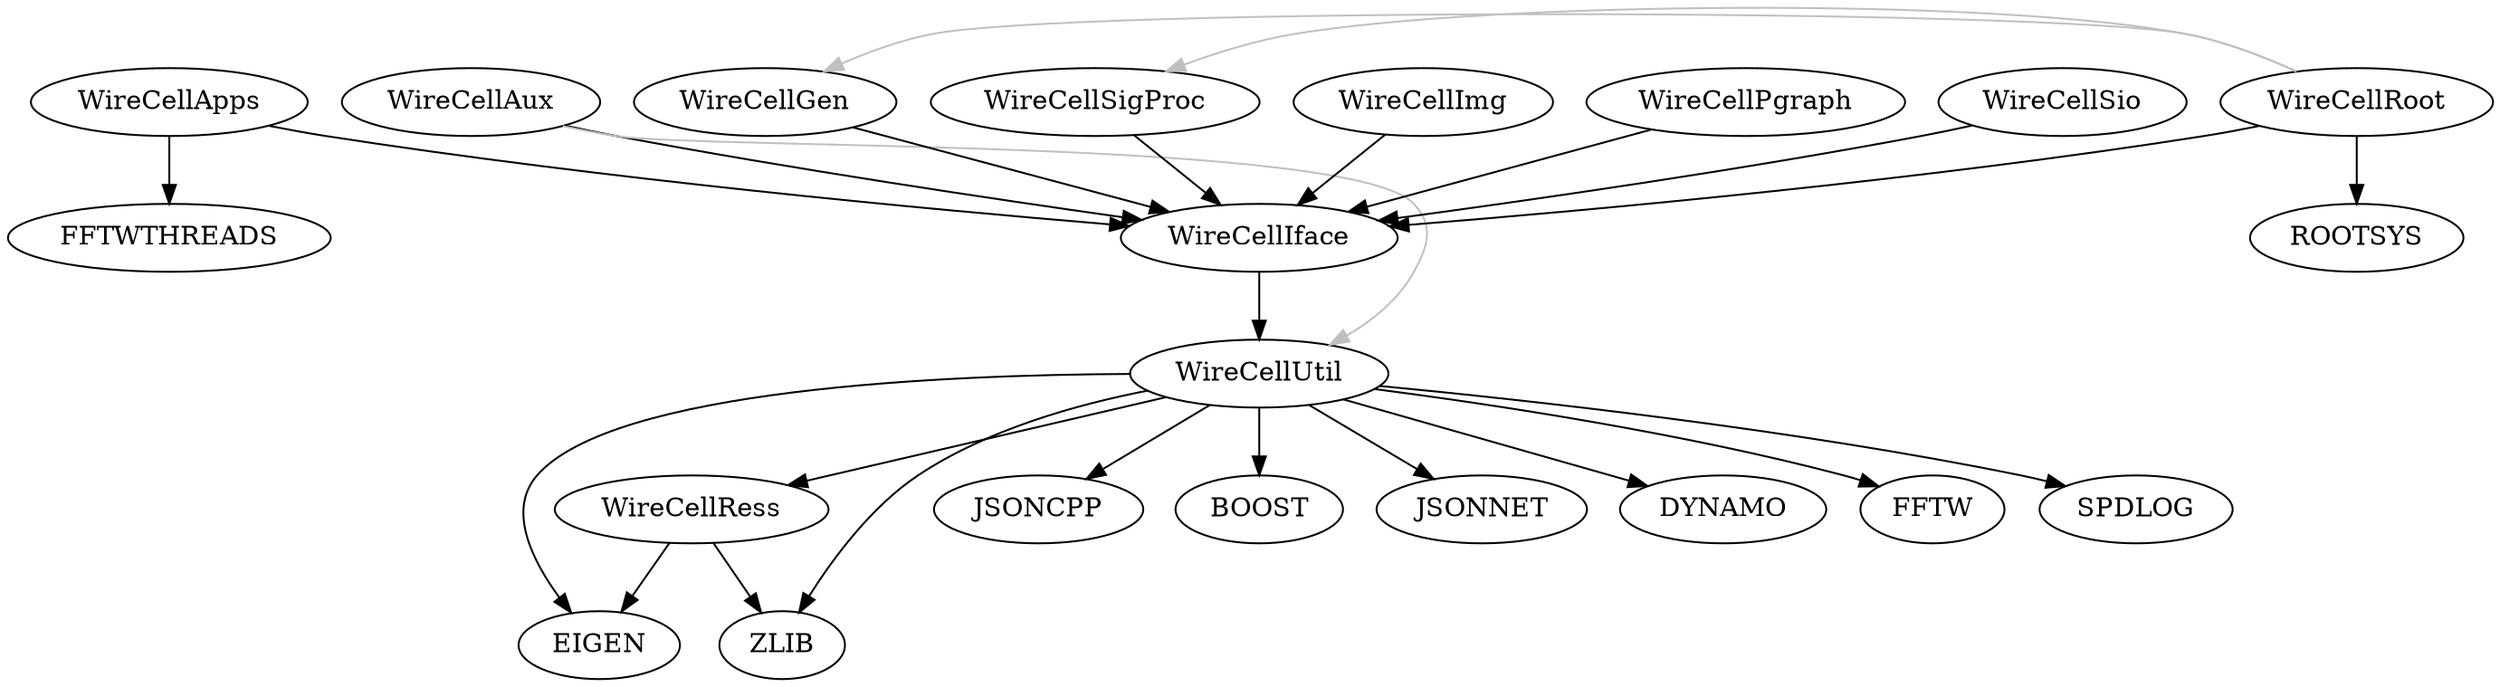 digraph deps {
	"WireCellApps";
	"WireCellAux";
	"WireCellGen";
	"WireCellIface";
	"WireCellImg";
	"WireCellPgraph";
	"WireCellRess";
	"WireCellRoot";
	"WireCellSigProc";
	"WireCellSio";
	"WireCellUtil";
	"WireCellApps" -> "FFTWTHREADS"[color="black"];
	"WireCellApps" -> "WireCellIface"[color="black"];
	"WireCellAux" -> "WireCellIface"[color="black"];
	"WireCellAux" -> "WireCellUtil"[color="gray",constraint=false];
	"WireCellGen" -> "WireCellIface"[color="black"];
	"WireCellIface" -> "WireCellUtil"[color="black"];
	"WireCellImg" -> "WireCellIface"[color="black"];
	"WireCellPgraph" -> "WireCellIface"[color="black"];
	"WireCellRess" -> "EIGEN"[color="black"];
	"WireCellRess" -> "ZLIB"[color="black"];
	"WireCellRoot" -> "ROOTSYS"[color="black"];
	"WireCellRoot" -> "WireCellIface"[color="black"];
	"WireCellRoot" -> "WireCellGen"[color="gray",constraint=false];
	"WireCellRoot" -> "WireCellSigProc"[color="gray",constraint=false];
	"WireCellSigProc" -> "WireCellIface"[color="black"];
	"WireCellSio" -> "WireCellIface"[color="black"];
	"WireCellUtil" -> "EIGEN"[color="black"];
	"WireCellUtil" -> "JSONCPP"[color="black"];
	"WireCellUtil" -> "WireCellRess"[color="black"];
	"WireCellUtil" -> "BOOST"[color="black"];
	"WireCellUtil" -> "JSONNET"[color="black"];
	"WireCellUtil" -> "DYNAMO"[color="black"];
	"WireCellUtil" -> "ZLIB"[color="black"];
	"WireCellUtil" -> "FFTW"[color="black"];
	"WireCellUtil" -> "SPDLOG"[color="black"];
}